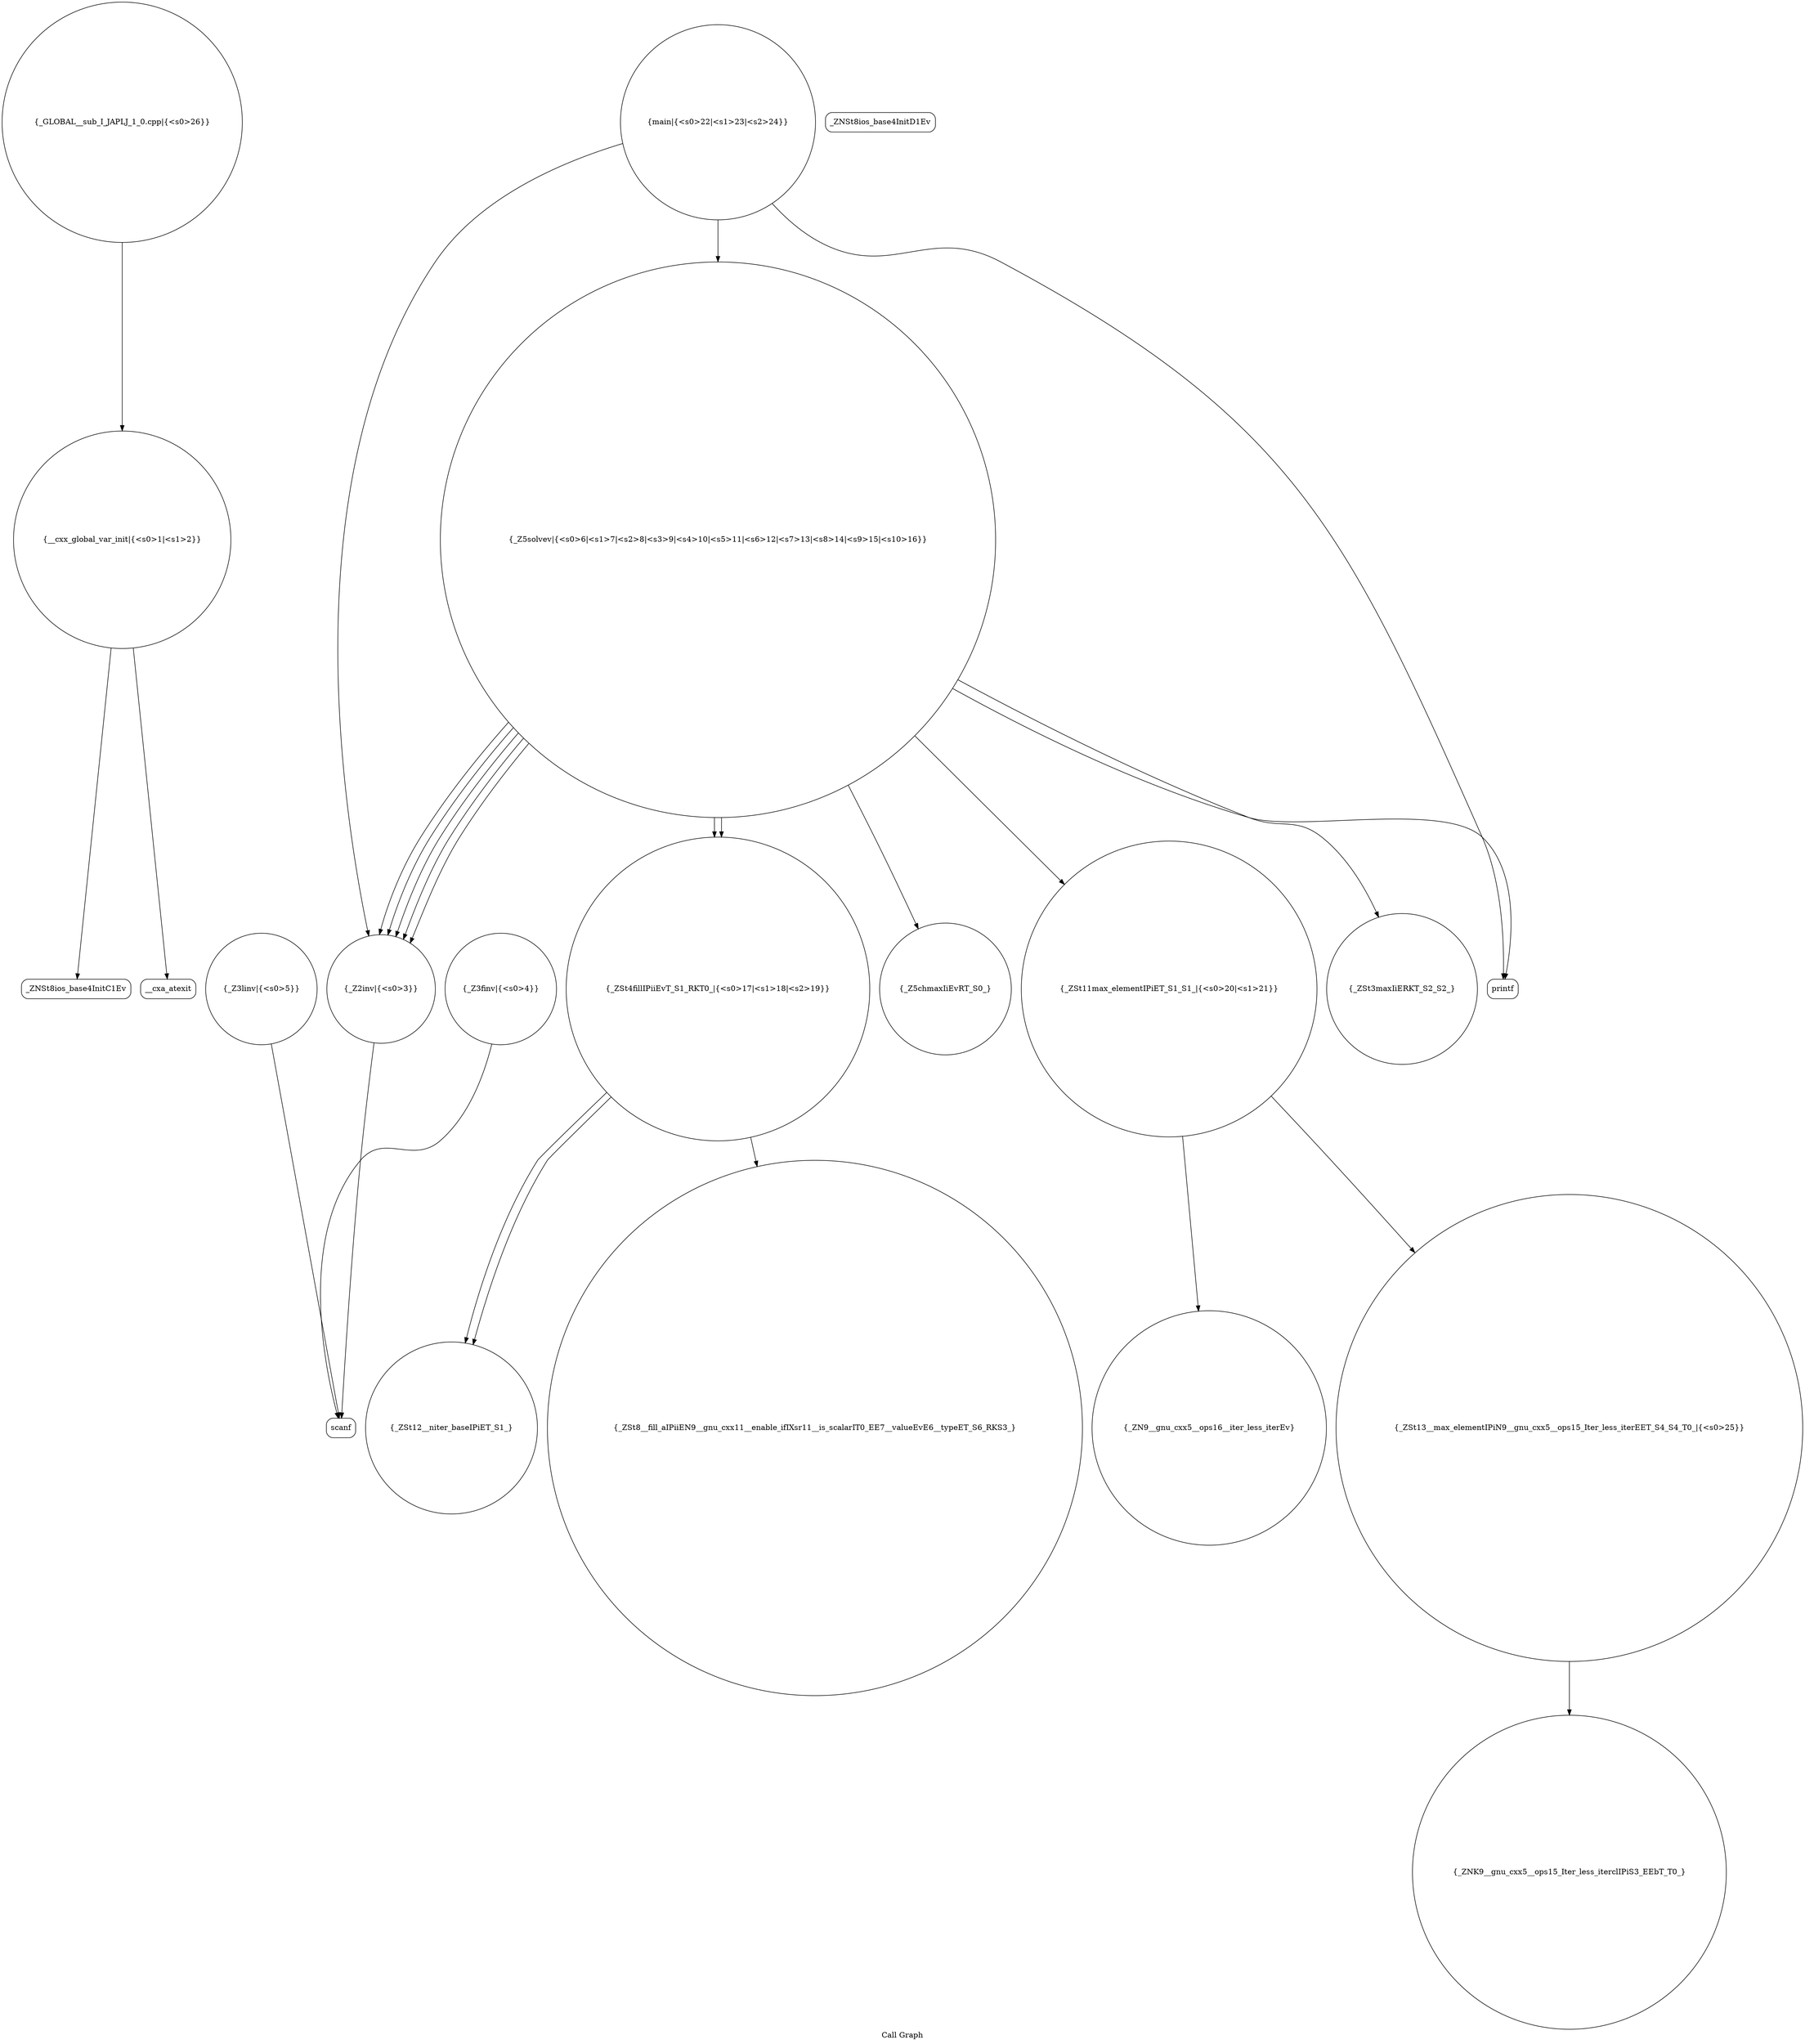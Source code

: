 digraph "Call Graph" {
	label="Call Graph";

	Node0x55e69fb0bc40 [shape=record,shape=circle,label="{__cxx_global_var_init|{<s0>1|<s1>2}}"];
	Node0x55e69fb0bc40:s0 -> Node0x55e69fb0c0d0[color=black];
	Node0x55e69fb0bc40:s1 -> Node0x55e69fb0c1d0[color=black];
	Node0x55e69fb0c3d0 [shape=record,shape=circle,label="{_Z3linv|{<s0>5}}"];
	Node0x55e69fb0c3d0:s0 -> Node0x55e69fb0c2d0[color=black];
	Node0x55e69fb0c750 [shape=record,shape=circle,label="{main|{<s0>22|<s1>23|<s2>24}}"];
	Node0x55e69fb0c750:s0 -> Node0x55e69fb0c250[color=black];
	Node0x55e69fb0c750:s1 -> Node0x55e69fb0c6d0[color=black];
	Node0x55e69fb0c750:s2 -> Node0x55e69fb0c450[color=black];
	Node0x55e69fb0c150 [shape=record,shape=Mrecord,label="{_ZNSt8ios_base4InitD1Ev}"];
	Node0x55e69fb0c4d0 [shape=record,shape=circle,label="{_ZSt4fillIPiiEvT_S1_RKT0_|{<s0>17|<s1>18|<s2>19}}"];
	Node0x55e69fb0c4d0:s0 -> Node0x55e69fb0c9d0[color=black];
	Node0x55e69fb0c4d0:s1 -> Node0x55e69fb0c9d0[color=black];
	Node0x55e69fb0c4d0:s2 -> Node0x55e69fb0c950[color=black];
	Node0x55e69fb0c850 [shape=record,shape=circle,label="{_ZN9__gnu_cxx5__ops16__iter_less_iterEv}"];
	Node0x55e69fb0c250 [shape=record,shape=circle,label="{_Z2inv|{<s0>3}}"];
	Node0x55e69fb0c250:s0 -> Node0x55e69fb0c2d0[color=black];
	Node0x55e69fb0c5d0 [shape=record,shape=circle,label="{_Z5chmaxIiEvRT_S0_}"];
	Node0x55e69fb0c950 [shape=record,shape=circle,label="{_ZSt8__fill_aIPiiEN9__gnu_cxx11__enable_ifIXsr11__is_scalarIT0_EE7__valueEvE6__typeET_S6_RKS3_}"];
	Node0x55e69fb0c350 [shape=record,shape=circle,label="{_Z3finv|{<s0>4}}"];
	Node0x55e69fb0c350:s0 -> Node0x55e69fb0c2d0[color=black];
	Node0x55e69fb0c6d0 [shape=record,shape=Mrecord,label="{printf}"];
	Node0x55e69fb0ca50 [shape=record,shape=circle,label="{_GLOBAL__sub_I_JAPLJ_1_0.cpp|{<s0>26}}"];
	Node0x55e69fb0ca50:s0 -> Node0x55e69fb0bc40[color=black];
	Node0x55e69fb0c0d0 [shape=record,shape=Mrecord,label="{_ZNSt8ios_base4InitC1Ev}"];
	Node0x55e69fb0c450 [shape=record,shape=circle,label="{_Z5solvev|{<s0>6|<s1>7|<s2>8|<s3>9|<s4>10|<s5>11|<s6>12|<s7>13|<s8>14|<s9>15|<s10>16}}"];
	Node0x55e69fb0c450:s0 -> Node0x55e69fb0c250[color=black];
	Node0x55e69fb0c450:s1 -> Node0x55e69fb0c250[color=black];
	Node0x55e69fb0c450:s2 -> Node0x55e69fb0c250[color=black];
	Node0x55e69fb0c450:s3 -> Node0x55e69fb0c4d0[color=black];
	Node0x55e69fb0c450:s4 -> Node0x55e69fb0c4d0[color=black];
	Node0x55e69fb0c450:s5 -> Node0x55e69fb0c250[color=black];
	Node0x55e69fb0c450:s6 -> Node0x55e69fb0c250[color=black];
	Node0x55e69fb0c450:s7 -> Node0x55e69fb0c550[color=black];
	Node0x55e69fb0c450:s8 -> Node0x55e69fb0c5d0[color=black];
	Node0x55e69fb0c450:s9 -> Node0x55e69fb0c650[color=black];
	Node0x55e69fb0c450:s10 -> Node0x55e69fb0c6d0[color=black];
	Node0x55e69fb0c7d0 [shape=record,shape=circle,label="{_ZSt13__max_elementIPiN9__gnu_cxx5__ops15_Iter_less_iterEET_S4_S4_T0_|{<s0>25}}"];
	Node0x55e69fb0c7d0:s0 -> Node0x55e69fb0c8d0[color=black];
	Node0x55e69fb0c1d0 [shape=record,shape=Mrecord,label="{__cxa_atexit}"];
	Node0x55e69fb0c550 [shape=record,shape=circle,label="{_ZSt11max_elementIPiET_S1_S1_|{<s0>20|<s1>21}}"];
	Node0x55e69fb0c550:s0 -> Node0x55e69fb0c850[color=black];
	Node0x55e69fb0c550:s1 -> Node0x55e69fb0c7d0[color=black];
	Node0x55e69fb0c8d0 [shape=record,shape=circle,label="{_ZNK9__gnu_cxx5__ops15_Iter_less_iterclIPiS3_EEbT_T0_}"];
	Node0x55e69fb0c2d0 [shape=record,shape=Mrecord,label="{scanf}"];
	Node0x55e69fb0c650 [shape=record,shape=circle,label="{_ZSt3maxIiERKT_S2_S2_}"];
	Node0x55e69fb0c9d0 [shape=record,shape=circle,label="{_ZSt12__niter_baseIPiET_S1_}"];
}
